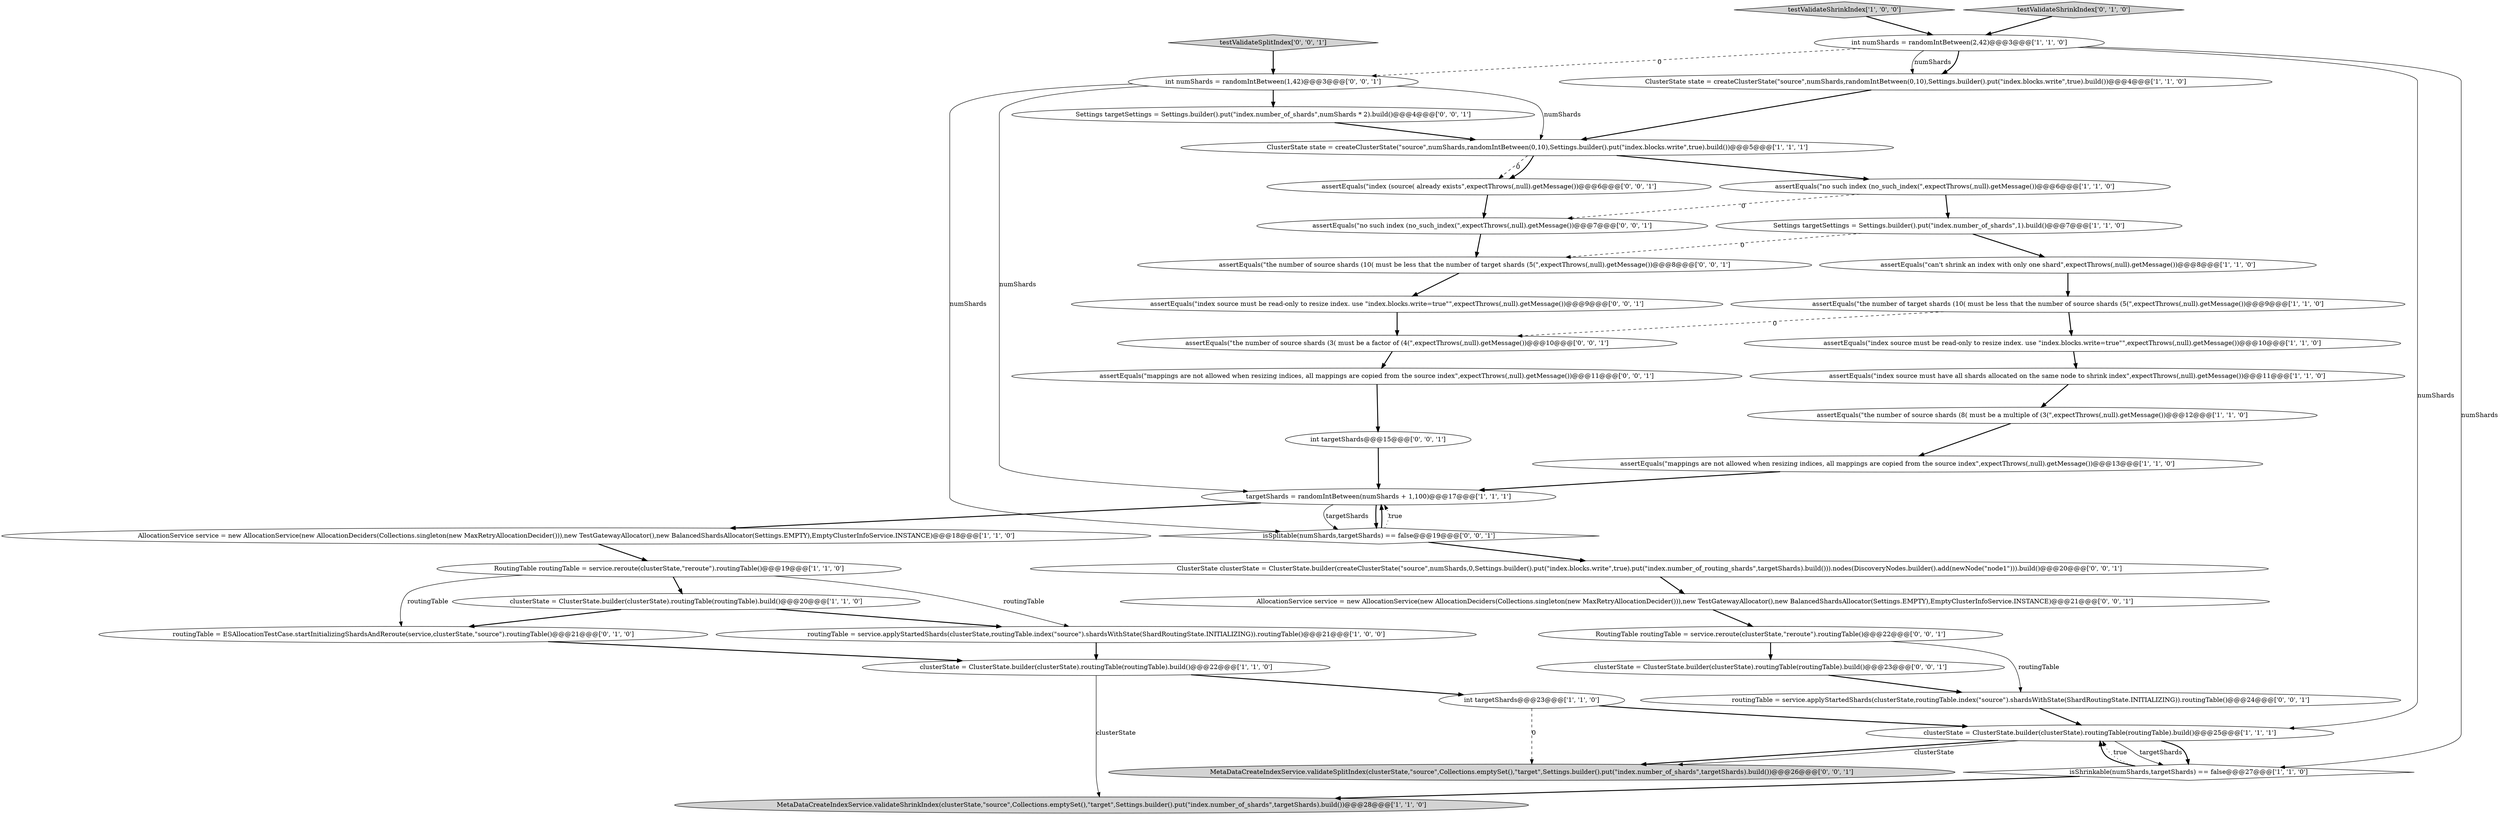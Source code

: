 digraph {
33 [style = filled, label = "ClusterState clusterState = ClusterState.builder(createClusterState(\"source\",numShards,0,Settings.builder().put(\"index.blocks.write\",true).put(\"index.number_of_routing_shards\",targetShards).build())).nodes(DiscoveryNodes.builder().add(newNode(\"node1\"))).build()@@@20@@@['0', '0', '1']", fillcolor = white, shape = ellipse image = "AAA0AAABBB3BBB"];
38 [style = filled, label = "assertEquals(\"the number of source shards (3( must be a factor of (4(\",expectThrows(,null).getMessage())@@@10@@@['0', '0', '1']", fillcolor = white, shape = ellipse image = "AAA0AAABBB3BBB"];
4 [style = filled, label = "int numShards = randomIntBetween(2,42)@@@3@@@['1', '1', '0']", fillcolor = white, shape = ellipse image = "AAA0AAABBB1BBB"];
19 [style = filled, label = "AllocationService service = new AllocationService(new AllocationDeciders(Collections.singleton(new MaxRetryAllocationDecider())),new TestGatewayAllocator(),new BalancedShardsAllocator(Settings.EMPTY),EmptyClusterInfoService.INSTANCE)@@@18@@@['1', '1', '0']", fillcolor = white, shape = ellipse image = "AAA0AAABBB1BBB"];
1 [style = filled, label = "assertEquals(\"index source must have all shards allocated on the same node to shrink index\",expectThrows(,null).getMessage())@@@11@@@['1', '1', '0']", fillcolor = white, shape = ellipse image = "AAA0AAABBB1BBB"];
20 [style = filled, label = "clusterState = ClusterState.builder(clusterState).routingTable(routingTable).build()@@@20@@@['1', '1', '0']", fillcolor = white, shape = ellipse image = "AAA0AAABBB1BBB"];
35 [style = filled, label = "testValidateSplitIndex['0', '0', '1']", fillcolor = lightgray, shape = diamond image = "AAA0AAABBB3BBB"];
31 [style = filled, label = "AllocationService service = new AllocationService(new AllocationDeciders(Collections.singleton(new MaxRetryAllocationDecider())),new TestGatewayAllocator(),new BalancedShardsAllocator(Settings.EMPTY),EmptyClusterInfoService.INSTANCE)@@@21@@@['0', '0', '1']", fillcolor = white, shape = ellipse image = "AAA0AAABBB3BBB"];
5 [style = filled, label = "MetaDataCreateIndexService.validateShrinkIndex(clusterState,\"source\",Collections.emptySet(),\"target\",Settings.builder().put(\"index.number_of_shards\",targetShards).build())@@@28@@@['1', '1', '0']", fillcolor = lightgray, shape = ellipse image = "AAA0AAABBB1BBB"];
13 [style = filled, label = "routingTable = service.applyStartedShards(clusterState,routingTable.index(\"source\").shardsWithState(ShardRoutingState.INITIALIZING)).routingTable()@@@21@@@['1', '0', '0']", fillcolor = white, shape = ellipse image = "AAA0AAABBB1BBB"];
18 [style = filled, label = "ClusterState state = createClusterState(\"source\",numShards,randomIntBetween(0,10),Settings.builder().put(\"index.blocks.write\",true).build())@@@4@@@['1', '1', '0']", fillcolor = white, shape = ellipse image = "AAA0AAABBB1BBB"];
6 [style = filled, label = "ClusterState state = createClusterState(\"source\",numShards,randomIntBetween(0,10),Settings.builder().put(\"index.blocks.write\",true).build())@@@5@@@['1', '1', '1']", fillcolor = white, shape = ellipse image = "AAA0AAABBB1BBB"];
28 [style = filled, label = "MetaDataCreateIndexService.validateSplitIndex(clusterState,\"source\",Collections.emptySet(),\"target\",Settings.builder().put(\"index.number_of_shards\",targetShards).build())@@@26@@@['0', '0', '1']", fillcolor = lightgray, shape = ellipse image = "AAA0AAABBB3BBB"];
16 [style = filled, label = "assertEquals(\"the number of source shards (8( must be a multiple of (3(\",expectThrows(,null).getMessage())@@@12@@@['1', '1', '0']", fillcolor = white, shape = ellipse image = "AAA0AAABBB1BBB"];
2 [style = filled, label = "assertEquals(\"mappings are not allowed when resizing indices, all mappings are copied from the source index\",expectThrows(,null).getMessage())@@@13@@@['1', '1', '0']", fillcolor = white, shape = ellipse image = "AAA0AAABBB1BBB"];
39 [style = filled, label = "assertEquals(\"index (source( already exists\",expectThrows(,null).getMessage())@@@6@@@['0', '0', '1']", fillcolor = white, shape = ellipse image = "AAA0AAABBB3BBB"];
17 [style = filled, label = "clusterState = ClusterState.builder(clusterState).routingTable(routingTable).build()@@@22@@@['1', '1', '0']", fillcolor = white, shape = ellipse image = "AAA0AAABBB1BBB"];
21 [style = filled, label = "clusterState = ClusterState.builder(clusterState).routingTable(routingTable).build()@@@25@@@['1', '1', '1']", fillcolor = white, shape = ellipse image = "AAA0AAABBB1BBB"];
12 [style = filled, label = "Settings targetSettings = Settings.builder().put(\"index.number_of_shards\",1).build()@@@7@@@['1', '1', '0']", fillcolor = white, shape = ellipse image = "AAA0AAABBB1BBB"];
0 [style = filled, label = "int targetShards@@@23@@@['1', '1', '0']", fillcolor = white, shape = ellipse image = "AAA0AAABBB1BBB"];
7 [style = filled, label = "assertEquals(\"the number of target shards (10( must be less that the number of source shards (5(\",expectThrows(,null).getMessage())@@@9@@@['1', '1', '0']", fillcolor = white, shape = ellipse image = "AAA0AAABBB1BBB"];
26 [style = filled, label = "assertEquals(\"no such index (no_such_index(\",expectThrows(,null).getMessage())@@@7@@@['0', '0', '1']", fillcolor = white, shape = ellipse image = "AAA0AAABBB3BBB"];
27 [style = filled, label = "assertEquals(\"mappings are not allowed when resizing indices, all mappings are copied from the source index\",expectThrows(,null).getMessage())@@@11@@@['0', '0', '1']", fillcolor = white, shape = ellipse image = "AAA0AAABBB3BBB"];
15 [style = filled, label = "assertEquals(\"index source must be read-only to resize index. use \"index.blocks.write=true\"\",expectThrows(,null).getMessage())@@@10@@@['1', '1', '0']", fillcolor = white, shape = ellipse image = "AAA0AAABBB1BBB"];
3 [style = filled, label = "testValidateShrinkIndex['1', '0', '0']", fillcolor = lightgray, shape = diamond image = "AAA0AAABBB1BBB"];
36 [style = filled, label = "clusterState = ClusterState.builder(clusterState).routingTable(routingTable).build()@@@23@@@['0', '0', '1']", fillcolor = white, shape = ellipse image = "AAA0AAABBB3BBB"];
22 [style = filled, label = "testValidateShrinkIndex['0', '1', '0']", fillcolor = lightgray, shape = diamond image = "AAA0AAABBB2BBB"];
40 [style = filled, label = "assertEquals(\"the number of source shards (10( must be less that the number of target shards (5(\",expectThrows(,null).getMessage())@@@8@@@['0', '0', '1']", fillcolor = white, shape = ellipse image = "AAA0AAABBB3BBB"];
32 [style = filled, label = "isSplitable(numShards,targetShards) == false@@@19@@@['0', '0', '1']", fillcolor = white, shape = diamond image = "AAA0AAABBB3BBB"];
37 [style = filled, label = "int numShards = randomIntBetween(1,42)@@@3@@@['0', '0', '1']", fillcolor = white, shape = ellipse image = "AAA0AAABBB3BBB"];
23 [style = filled, label = "routingTable = ESAllocationTestCase.startInitializingShardsAndReroute(service,clusterState,\"source\").routingTable()@@@21@@@['0', '1', '0']", fillcolor = white, shape = ellipse image = "AAA0AAABBB2BBB"];
8 [style = filled, label = "targetShards = randomIntBetween(numShards + 1,100)@@@17@@@['1', '1', '1']", fillcolor = white, shape = ellipse image = "AAA0AAABBB1BBB"];
24 [style = filled, label = "Settings targetSettings = Settings.builder().put(\"index.number_of_shards\",numShards * 2).build()@@@4@@@['0', '0', '1']", fillcolor = white, shape = ellipse image = "AAA0AAABBB3BBB"];
25 [style = filled, label = "int targetShards@@@15@@@['0', '0', '1']", fillcolor = white, shape = ellipse image = "AAA0AAABBB3BBB"];
29 [style = filled, label = "RoutingTable routingTable = service.reroute(clusterState,\"reroute\").routingTable()@@@22@@@['0', '0', '1']", fillcolor = white, shape = ellipse image = "AAA0AAABBB3BBB"];
34 [style = filled, label = "routingTable = service.applyStartedShards(clusterState,routingTable.index(\"source\").shardsWithState(ShardRoutingState.INITIALIZING)).routingTable()@@@24@@@['0', '0', '1']", fillcolor = white, shape = ellipse image = "AAA0AAABBB3BBB"];
14 [style = filled, label = "assertEquals(\"can't shrink an index with only one shard\",expectThrows(,null).getMessage())@@@8@@@['1', '1', '0']", fillcolor = white, shape = ellipse image = "AAA0AAABBB1BBB"];
9 [style = filled, label = "assertEquals(\"no such index (no_such_index(\",expectThrows(,null).getMessage())@@@6@@@['1', '1', '0']", fillcolor = white, shape = ellipse image = "AAA0AAABBB1BBB"];
11 [style = filled, label = "isShrinkable(numShards,targetShards) == false@@@27@@@['1', '1', '0']", fillcolor = white, shape = diamond image = "AAA0AAABBB1BBB"];
10 [style = filled, label = "RoutingTable routingTable = service.reroute(clusterState,\"reroute\").routingTable()@@@19@@@['1', '1', '0']", fillcolor = white, shape = ellipse image = "AAA0AAABBB1BBB"];
30 [style = filled, label = "assertEquals(\"index source must be read-only to resize index. use \"index.blocks.write=true\"\",expectThrows(,null).getMessage())@@@9@@@['0', '0', '1']", fillcolor = white, shape = ellipse image = "AAA0AAABBB3BBB"];
29->36 [style = bold, label=""];
17->5 [style = solid, label="clusterState"];
37->32 [style = solid, label="numShards"];
30->38 [style = bold, label=""];
10->20 [style = bold, label=""];
8->32 [style = solid, label="targetShards"];
20->13 [style = bold, label=""];
37->24 [style = bold, label=""];
8->32 [style = bold, label=""];
36->34 [style = bold, label=""];
8->19 [style = bold, label=""];
11->21 [style = bold, label=""];
21->11 [style = solid, label="targetShards"];
38->27 [style = bold, label=""];
31->29 [style = bold, label=""];
19->10 [style = bold, label=""];
29->34 [style = solid, label="routingTable"];
4->18 [style = bold, label=""];
26->40 [style = bold, label=""];
0->21 [style = bold, label=""];
16->2 [style = bold, label=""];
0->28 [style = dashed, label="0"];
3->4 [style = bold, label=""];
39->26 [style = bold, label=""];
32->33 [style = bold, label=""];
21->28 [style = bold, label=""];
14->7 [style = bold, label=""];
22->4 [style = bold, label=""];
21->28 [style = solid, label="clusterState"];
37->6 [style = solid, label="numShards"];
13->17 [style = bold, label=""];
11->5 [style = bold, label=""];
6->39 [style = dashed, label="0"];
32->8 [style = bold, label=""];
17->0 [style = bold, label=""];
32->8 [style = dotted, label="true"];
20->23 [style = bold, label=""];
21->11 [style = bold, label=""];
18->6 [style = bold, label=""];
35->37 [style = bold, label=""];
1->16 [style = bold, label=""];
12->40 [style = dashed, label="0"];
4->21 [style = solid, label="numShards"];
4->11 [style = solid, label="numShards"];
7->38 [style = dashed, label="0"];
9->26 [style = dashed, label="0"];
12->14 [style = bold, label=""];
33->31 [style = bold, label=""];
7->15 [style = bold, label=""];
23->17 [style = bold, label=""];
40->30 [style = bold, label=""];
25->8 [style = bold, label=""];
9->12 [style = bold, label=""];
11->21 [style = dotted, label="true"];
6->9 [style = bold, label=""];
4->37 [style = dashed, label="0"];
37->8 [style = solid, label="numShards"];
24->6 [style = bold, label=""];
4->18 [style = solid, label="numShards"];
6->39 [style = bold, label=""];
27->25 [style = bold, label=""];
10->23 [style = solid, label="routingTable"];
2->8 [style = bold, label=""];
34->21 [style = bold, label=""];
10->13 [style = solid, label="routingTable"];
15->1 [style = bold, label=""];
}
